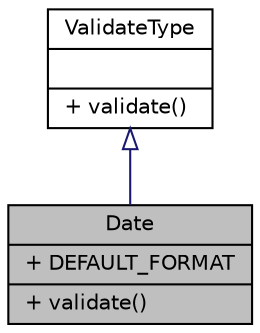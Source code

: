 digraph "Date"
{
  edge [fontname="Helvetica",fontsize="10",labelfontname="Helvetica",labelfontsize="10"];
  node [fontname="Helvetica",fontsize="10",shape=record];
  Node0 [label="{Date\n|+ DEFAULT_FORMAT\l|+ validate()\l}",height=0.2,width=0.4,color="black", fillcolor="grey75", style="filled", fontcolor="black"];
  Node1 -> Node0 [dir="back",color="midnightblue",fontsize="10",style="solid",arrowtail="onormal",fontname="Helvetica"];
  Node1 [label="{ValidateType\n||+ validate()\l}",height=0.2,width=0.4,color="black", fillcolor="white", style="filled",URL="$interfacewcmf_1_1lib_1_1validation_1_1_validate_type.html",tooltip="ValidateType defines the interface for all validator classes. "];
}
